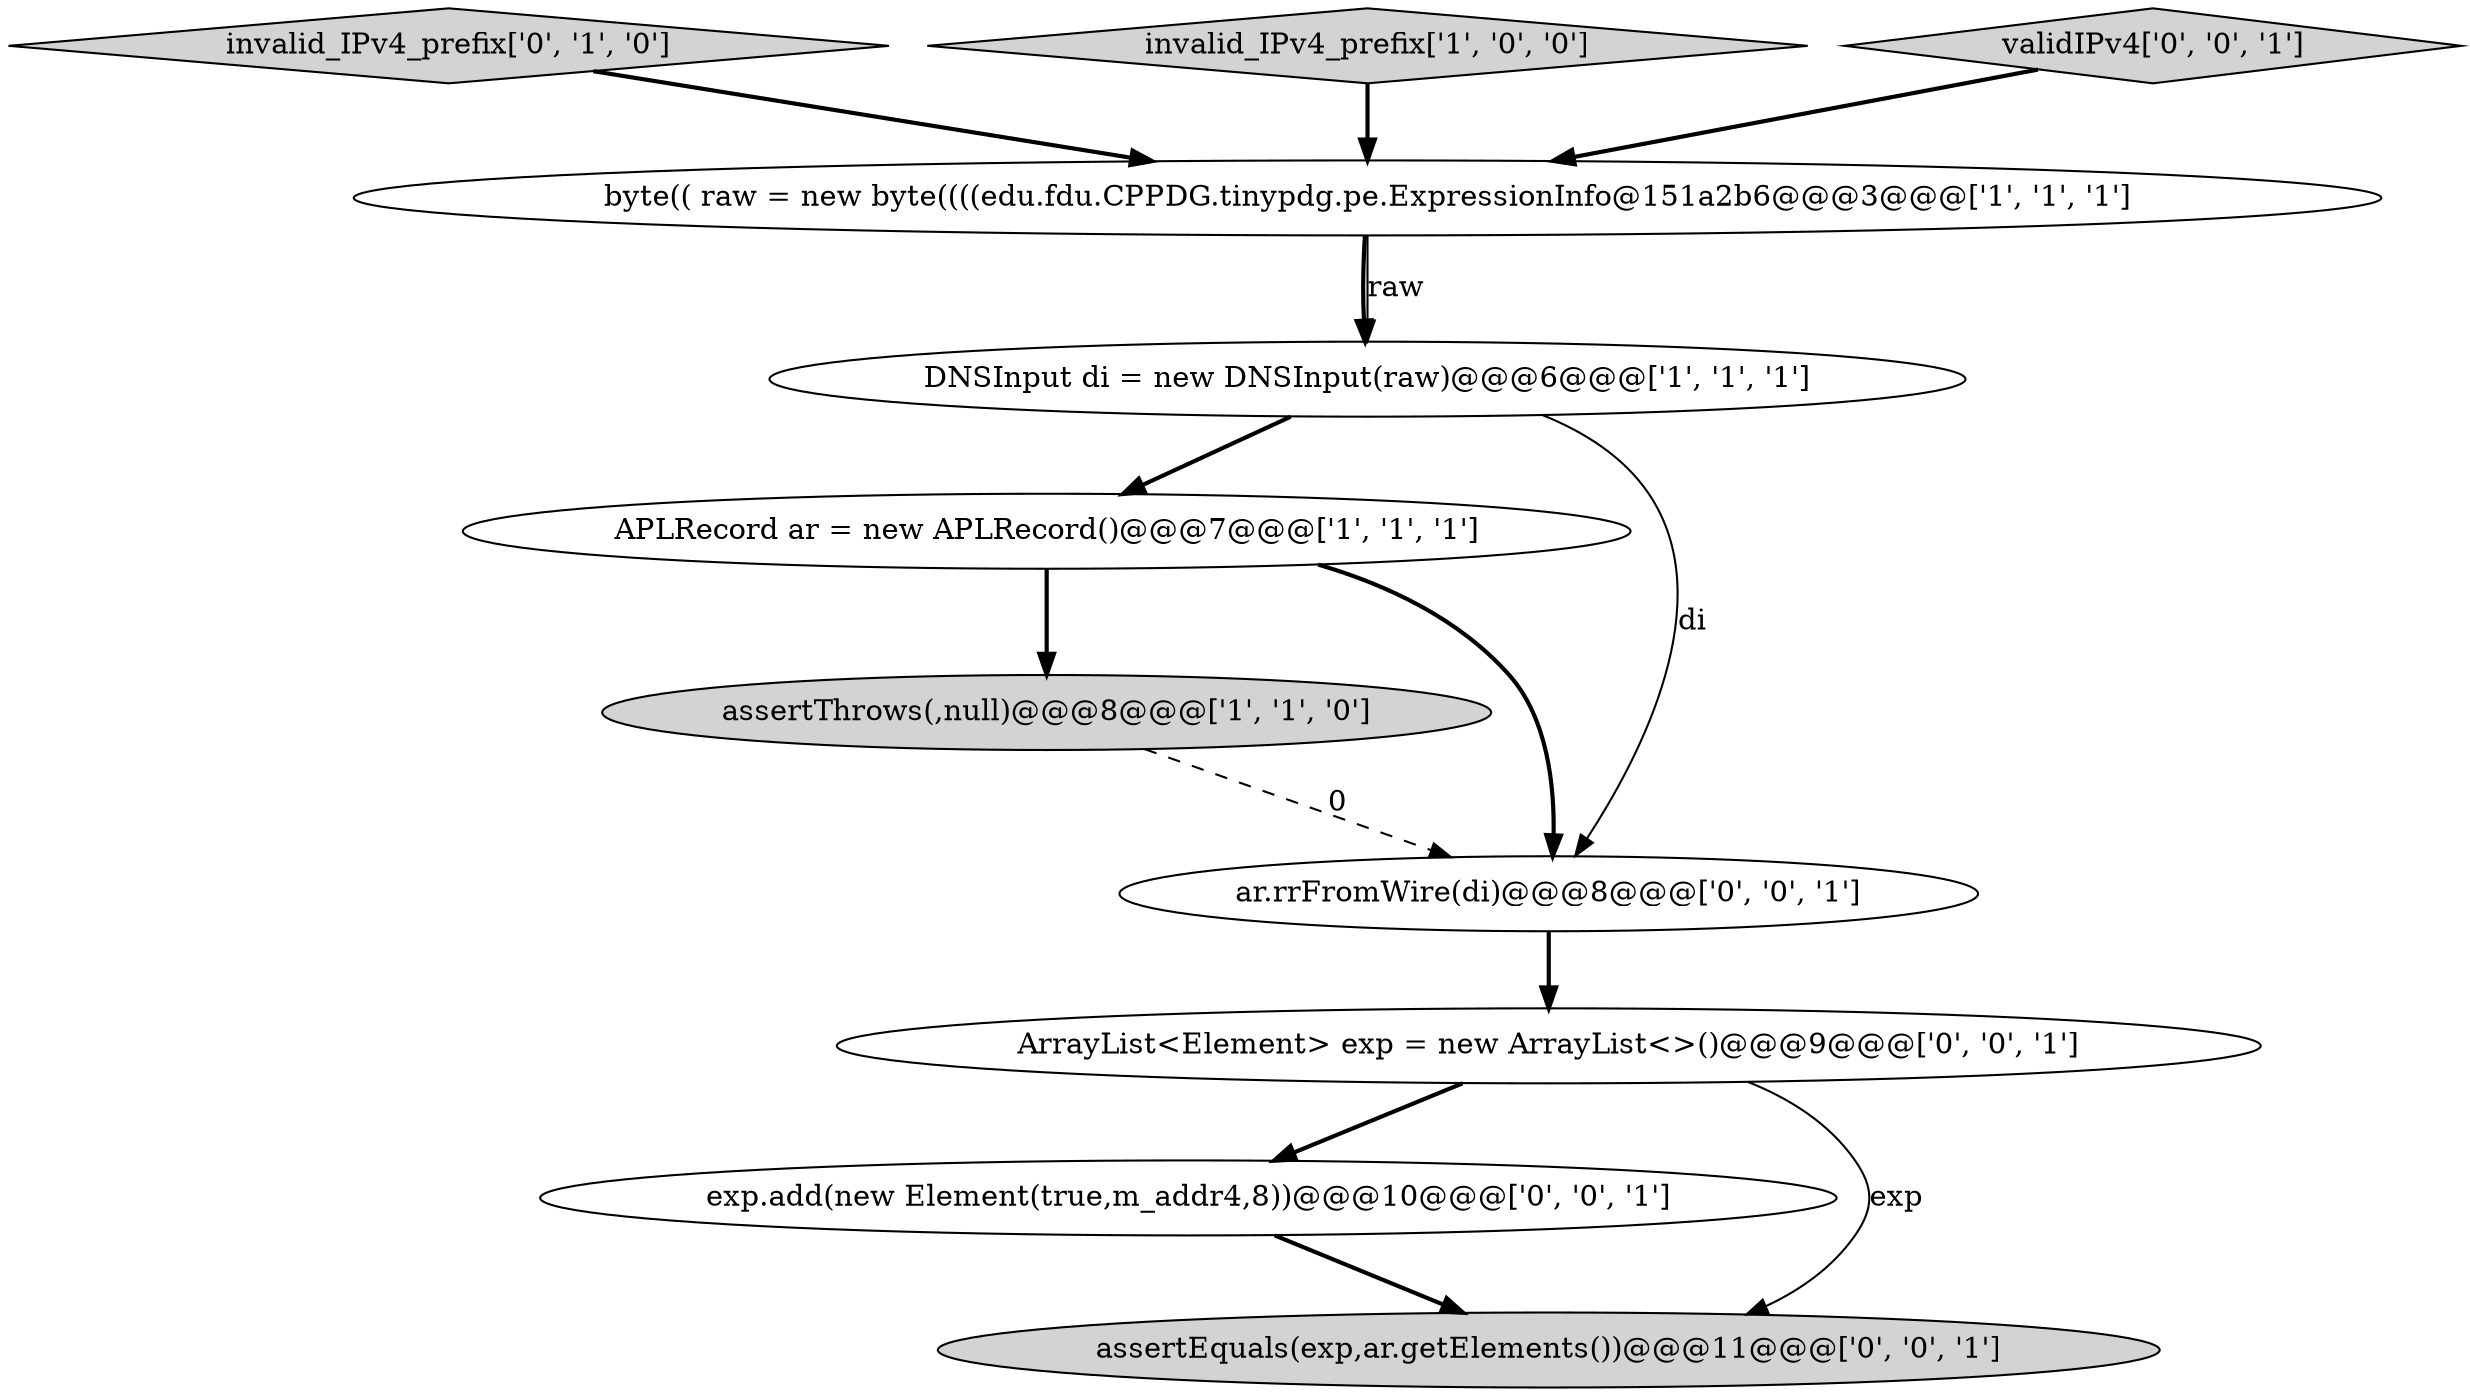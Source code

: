 digraph {
6 [style = filled, label = "exp.add(new Element(true,m_addr4,8))@@@10@@@['0', '0', '1']", fillcolor = white, shape = ellipse image = "AAA0AAABBB3BBB"];
4 [style = filled, label = "APLRecord ar = new APLRecord()@@@7@@@['1', '1', '1']", fillcolor = white, shape = ellipse image = "AAA0AAABBB1BBB"];
10 [style = filled, label = "assertEquals(exp,ar.getElements())@@@11@@@['0', '0', '1']", fillcolor = lightgray, shape = ellipse image = "AAA0AAABBB3BBB"];
5 [style = filled, label = "invalid_IPv4_prefix['0', '1', '0']", fillcolor = lightgray, shape = diamond image = "AAA0AAABBB2BBB"];
9 [style = filled, label = "ArrayList<Element> exp = new ArrayList<>()@@@9@@@['0', '0', '1']", fillcolor = white, shape = ellipse image = "AAA0AAABBB3BBB"];
2 [style = filled, label = "assertThrows(,null)@@@8@@@['1', '1', '0']", fillcolor = lightgray, shape = ellipse image = "AAA0AAABBB1BBB"];
0 [style = filled, label = "DNSInput di = new DNSInput(raw)@@@6@@@['1', '1', '1']", fillcolor = white, shape = ellipse image = "AAA0AAABBB1BBB"];
1 [style = filled, label = "invalid_IPv4_prefix['1', '0', '0']", fillcolor = lightgray, shape = diamond image = "AAA0AAABBB1BBB"];
7 [style = filled, label = "validIPv4['0', '0', '1']", fillcolor = lightgray, shape = diamond image = "AAA0AAABBB3BBB"];
3 [style = filled, label = "byte(( raw = new byte((((edu.fdu.CPPDG.tinypdg.pe.ExpressionInfo@151a2b6@@@3@@@['1', '1', '1']", fillcolor = white, shape = ellipse image = "AAA0AAABBB1BBB"];
8 [style = filled, label = "ar.rrFromWire(di)@@@8@@@['0', '0', '1']", fillcolor = white, shape = ellipse image = "AAA0AAABBB3BBB"];
2->8 [style = dashed, label="0"];
9->10 [style = solid, label="exp"];
0->8 [style = solid, label="di"];
1->3 [style = bold, label=""];
5->3 [style = bold, label=""];
0->4 [style = bold, label=""];
4->8 [style = bold, label=""];
8->9 [style = bold, label=""];
3->0 [style = bold, label=""];
7->3 [style = bold, label=""];
4->2 [style = bold, label=""];
9->6 [style = bold, label=""];
6->10 [style = bold, label=""];
3->0 [style = solid, label="raw"];
}
